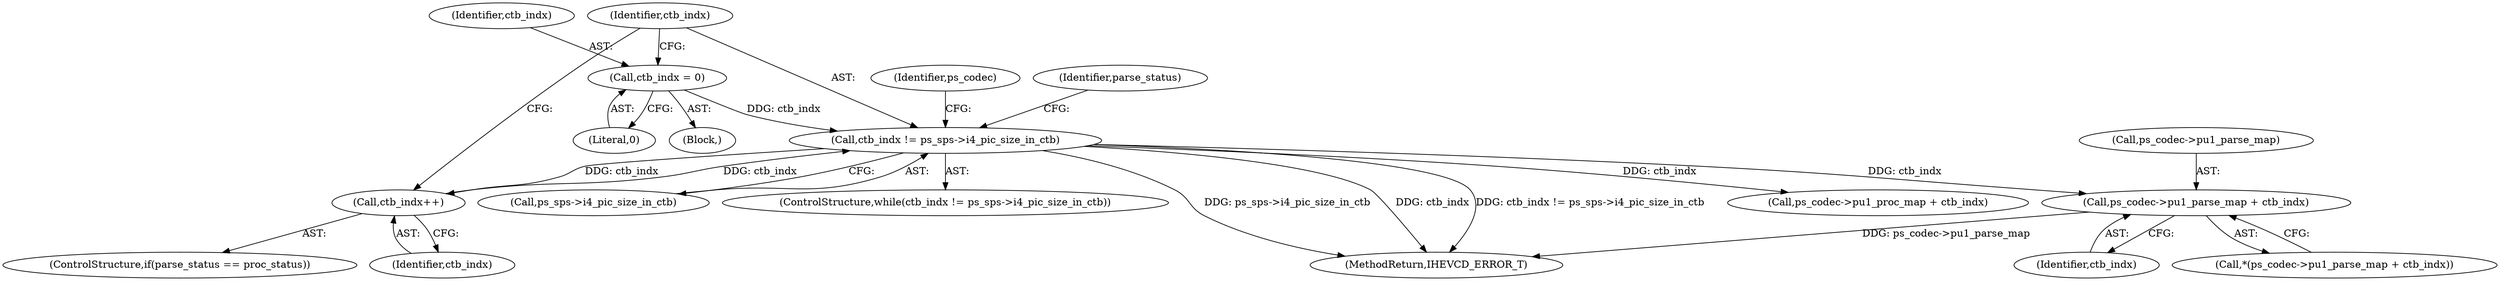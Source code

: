 digraph "0_Android_2b9fb0c2074d370a254b35e2489de2d94943578d@pointer" {
"1004959" [label="(Call,ps_codec->pu1_parse_map + ctb_indx)"];
"1004949" [label="(Call,ctb_indx != ps_sps->i4_pic_size_in_ctb)"];
"1004979" [label="(Call,ctb_indx++)"];
"1004945" [label="(Call,ctb_indx = 0)"];
"1004984" [label="(Identifier,ps_codec)"];
"1004969" [label="(Call,ps_codec->pu1_proc_map + ctb_indx)"];
"1004958" [label="(Call,*(ps_codec->pu1_parse_map + ctb_indx))"];
"1004951" [label="(Call,ps_sps->i4_pic_size_in_ctb)"];
"1004979" [label="(Call,ctb_indx++)"];
"1004943" [label="(Block,)"];
"1004947" [label="(Literal,0)"];
"1004950" [label="(Identifier,ctb_indx)"];
"1004975" [label="(ControlStructure,if(parse_status == proc_status))"];
"1004963" [label="(Identifier,ctb_indx)"];
"1004957" [label="(Identifier,parse_status)"];
"1004960" [label="(Call,ps_codec->pu1_parse_map)"];
"1004945" [label="(Call,ctb_indx = 0)"];
"1004946" [label="(Identifier,ctb_indx)"];
"1004949" [label="(Call,ctb_indx != ps_sps->i4_pic_size_in_ctb)"];
"1004948" [label="(ControlStructure,while(ctb_indx != ps_sps->i4_pic_size_in_ctb))"];
"1005291" [label="(MethodReturn,IHEVCD_ERROR_T)"];
"1004959" [label="(Call,ps_codec->pu1_parse_map + ctb_indx)"];
"1004980" [label="(Identifier,ctb_indx)"];
"1004959" -> "1004958"  [label="AST: "];
"1004959" -> "1004963"  [label="CFG: "];
"1004960" -> "1004959"  [label="AST: "];
"1004963" -> "1004959"  [label="AST: "];
"1004958" -> "1004959"  [label="CFG: "];
"1004959" -> "1005291"  [label="DDG: ps_codec->pu1_parse_map"];
"1004949" -> "1004959"  [label="DDG: ctb_indx"];
"1004949" -> "1004948"  [label="AST: "];
"1004949" -> "1004951"  [label="CFG: "];
"1004950" -> "1004949"  [label="AST: "];
"1004951" -> "1004949"  [label="AST: "];
"1004957" -> "1004949"  [label="CFG: "];
"1004984" -> "1004949"  [label="CFG: "];
"1004949" -> "1005291"  [label="DDG: ps_sps->i4_pic_size_in_ctb"];
"1004949" -> "1005291"  [label="DDG: ctb_indx"];
"1004949" -> "1005291"  [label="DDG: ctb_indx != ps_sps->i4_pic_size_in_ctb"];
"1004979" -> "1004949"  [label="DDG: ctb_indx"];
"1004945" -> "1004949"  [label="DDG: ctb_indx"];
"1004949" -> "1004969"  [label="DDG: ctb_indx"];
"1004949" -> "1004979"  [label="DDG: ctb_indx"];
"1004979" -> "1004975"  [label="AST: "];
"1004979" -> "1004980"  [label="CFG: "];
"1004980" -> "1004979"  [label="AST: "];
"1004950" -> "1004979"  [label="CFG: "];
"1004945" -> "1004943"  [label="AST: "];
"1004945" -> "1004947"  [label="CFG: "];
"1004946" -> "1004945"  [label="AST: "];
"1004947" -> "1004945"  [label="AST: "];
"1004950" -> "1004945"  [label="CFG: "];
}
